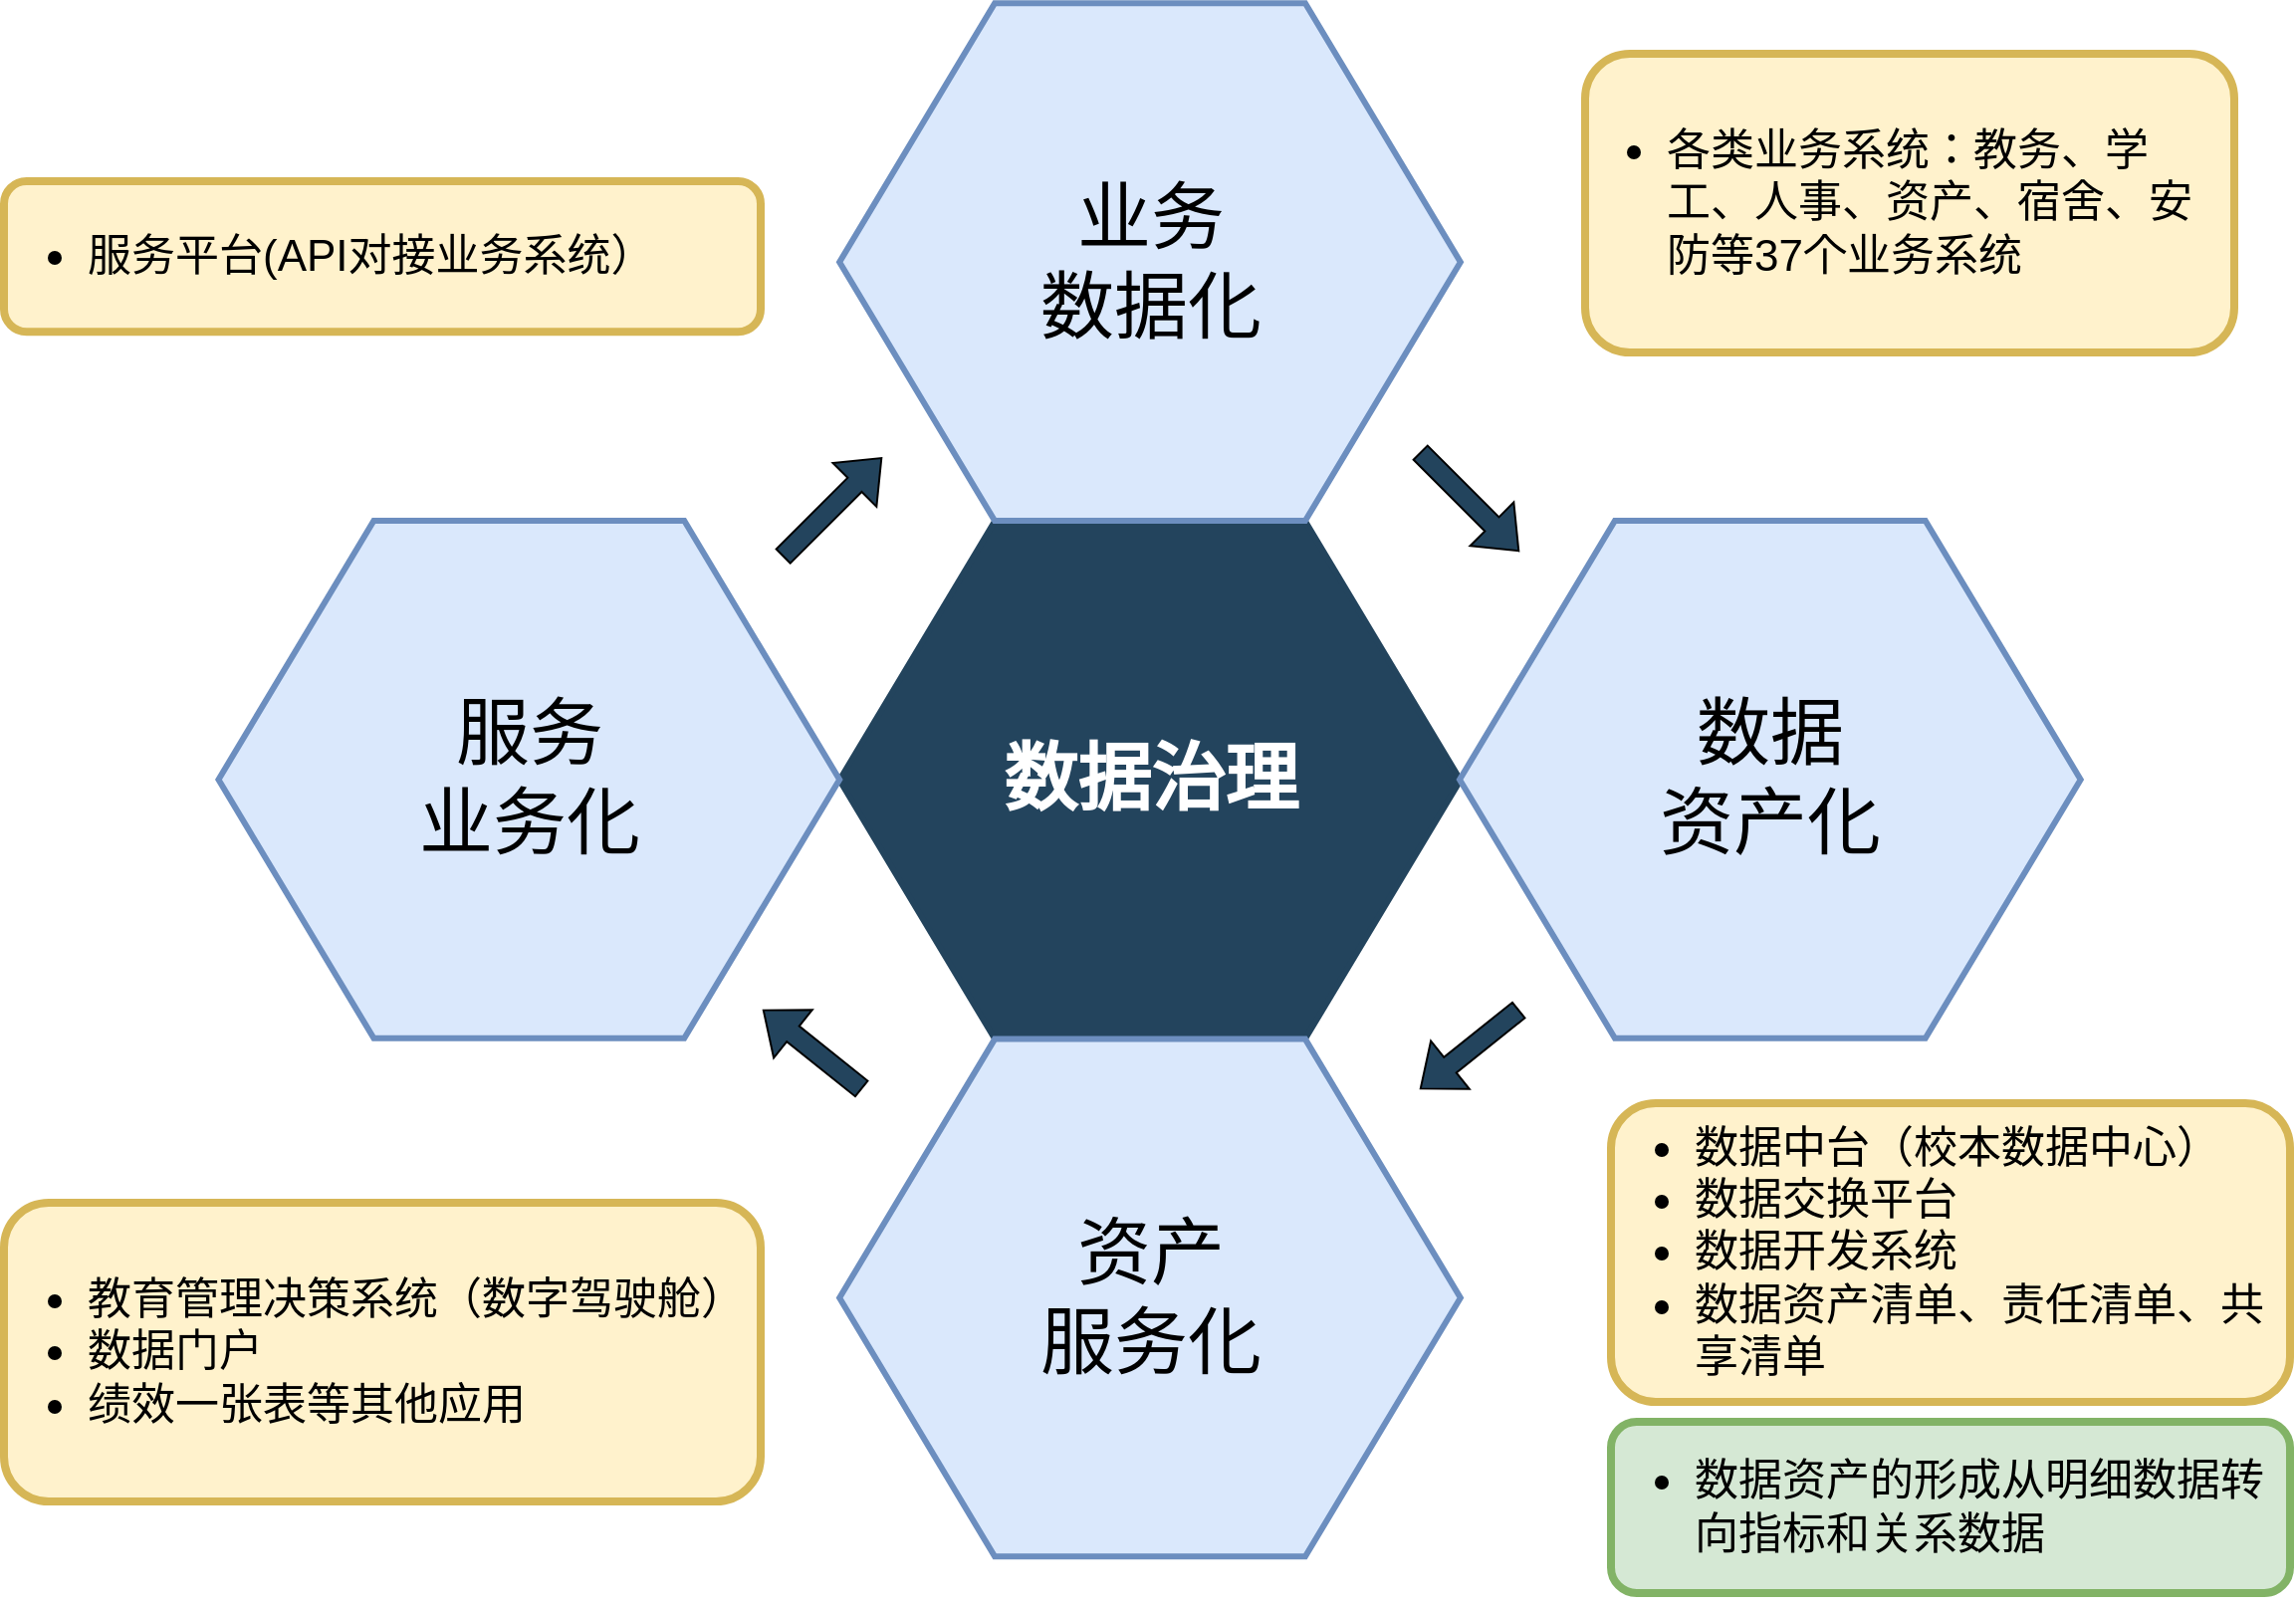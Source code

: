 <mxfile version="21.7.5" type="github">
  <diagram id="07fea595-8f29-1299-0266-81d95cde20df" name="Page-1">
    <mxGraphModel dx="1749" dy="-1668" grid="0" gridSize="10" guides="1" tooltips="1" connect="1" arrows="1" fold="1" page="1" pageScale="1" pageWidth="1169" pageHeight="827" background="none" math="0" shadow="0">
      <root>
        <mxCell id="0" />
        <mxCell id="1" parent="0" />
        <mxCell id="644" value="&lt;font color=&quot;#ffffff&quot; style=&quot;font-size: 37px;&quot;&gt;&lt;span style=&quot;font-size: 37px;&quot;&gt;&lt;b style=&quot;font-size: 37px;&quot;&gt;数据治理&lt;br&gt;&lt;/b&gt;&lt;/span&gt;&lt;/font&gt;" style="shape=hexagon;perimeter=hexagonPerimeter2;whiteSpace=wrap;html=1;shadow=0;labelBackgroundColor=none;strokeColor=#23445D;fillColor=#23445D;gradientColor=none;fontFamily=Helvetica;fontSize=37;fontColor=#23445d;align=center;strokeWidth=3;" parent="1" vertex="1">
          <mxGeometry x="428.579" y="2764.798" width="311.842" height="259.868" as="geometry" />
        </mxCell>
        <mxCell id="645" value="" style="triangle;whiteSpace=wrap;html=1;shadow=0;labelBackgroundColor=none;strokeColor=none;fillColor=#FFFFFF;fontFamily=Helvetica;fontSize=17;fontColor=#23445d;align=center;rotation=90;gradientColor=none;flipV=1;flipH=1;opacity=20;" parent="1" vertex="1">
          <mxGeometry x="309.5" y="2782.667" width="72" height="152" as="geometry" />
        </mxCell>
        <mxCell id="646" value="&lt;font style=&quot;font-size: 37px;&quot;&gt;业务&lt;br style=&quot;font-size: 37px;&quot;&gt;数据化&lt;/font&gt;" style="shape=hexagon;perimeter=hexagonPerimeter2;whiteSpace=wrap;html=1;shadow=0;labelBackgroundColor=none;strokeColor=#6c8ebf;fillColor=#dae8fc;fontFamily=Helvetica;fontSize=37;align=center;strokeWidth=3;" parent="1" vertex="1">
          <mxGeometry x="428.579" y="2504.667" width="311.842" height="259.868" as="geometry" />
        </mxCell>
        <mxCell id="648" value="&lt;font style=&quot;font-size: 37px;&quot;&gt;数据&lt;br style=&quot;font-size: 37px;&quot;&gt;资产化&lt;/font&gt;" style="shape=hexagon;perimeter=hexagonPerimeter2;whiteSpace=wrap;html=1;shadow=0;labelBackgroundColor=none;strokeColor=#6c8ebf;fillColor=#dae8fc;fontFamily=Helvetica;fontSize=37;align=center;strokeWidth=3;" parent="1" vertex="1">
          <mxGeometry x="739.998" y="2764.535" width="311.842" height="259.868" as="geometry" />
        </mxCell>
        <mxCell id="649" value="&lt;font style=&quot;font-size: 37px;&quot;&gt;资产&lt;br style=&quot;font-size: 37px;&quot;&gt;服务化&lt;/font&gt;" style="shape=hexagon;perimeter=hexagonPerimeter2;whiteSpace=wrap;html=1;shadow=0;labelBackgroundColor=none;strokeColor=#6c8ebf;fillColor=#dae8fc;fontFamily=Helvetica;fontSize=37;align=center;strokeWidth=3;" parent="1" vertex="1">
          <mxGeometry x="428.579" y="3024.798" width="311.842" height="259.868" as="geometry" />
        </mxCell>
        <mxCell id="651" value="&lt;font style=&quot;font-size: 37px;&quot;&gt;服务&lt;br style=&quot;font-size: 37px;&quot;&gt;业务化&lt;br style=&quot;font-size: 37px;&quot;&gt;&lt;/font&gt;" style="shape=hexagon;perimeter=hexagonPerimeter2;whiteSpace=wrap;html=1;shadow=0;labelBackgroundColor=none;strokeColor=#6c8ebf;fillColor=#dae8fc;fontFamily=Helvetica;fontSize=37;align=center;strokeWidth=3;" parent="1" vertex="1">
          <mxGeometry x="116.74" y="2764.54" width="311.842" height="259.868" as="geometry" />
        </mxCell>
        <mxCell id="ly6Jiqgfz2qiB4Dlfhox-658" value="" style="shape=flexArrow;endArrow=classic;html=1;rounded=0;fillColor=#23445d;" edge="1" parent="1">
          <mxGeometry width="50" height="50" relative="1" as="geometry">
            <mxPoint x="400" y="2782.67" as="sourcePoint" />
            <mxPoint x="450" y="2732.67" as="targetPoint" />
          </mxGeometry>
        </mxCell>
        <mxCell id="ly6Jiqgfz2qiB4Dlfhox-660" value="" style="shape=flexArrow;endArrow=classic;html=1;rounded=0;fillColor=#23445d;" edge="1" parent="1">
          <mxGeometry width="50" height="50" relative="1" as="geometry">
            <mxPoint x="720" y="2730" as="sourcePoint" />
            <mxPoint x="770" y="2780" as="targetPoint" />
          </mxGeometry>
        </mxCell>
        <mxCell id="ly6Jiqgfz2qiB4Dlfhox-661" value="" style="shape=flexArrow;endArrow=classic;html=1;rounded=0;fillColor=#23445d;" edge="1" parent="1">
          <mxGeometry width="50" height="50" relative="1" as="geometry">
            <mxPoint x="440" y="3050" as="sourcePoint" />
            <mxPoint x="390" y="3010" as="targetPoint" />
          </mxGeometry>
        </mxCell>
        <mxCell id="ly6Jiqgfz2qiB4Dlfhox-662" value="" style="shape=flexArrow;endArrow=classic;html=1;rounded=0;fillColor=#23445d;" edge="1" parent="1">
          <mxGeometry width="50" height="50" relative="1" as="geometry">
            <mxPoint x="770" y="3010" as="sourcePoint" />
            <mxPoint x="720" y="3050" as="targetPoint" />
          </mxGeometry>
        </mxCell>
        <mxCell id="ly6Jiqgfz2qiB4Dlfhox-667" value="&lt;ul style=&quot;border-color: var(--border-color); text-align: left; font-size: 22px;&quot;&gt;&lt;li style=&quot;border-color: var(--border-color);&quot;&gt;各类业务系统：教务、学工、人事、资产、宿舍、安防等37个业务系统&lt;/li&gt;&lt;/ul&gt;" style="rounded=1;whiteSpace=wrap;html=1;fillColor=#fff2cc;strokeColor=#d6b656;strokeWidth=4;" vertex="1" parent="1">
          <mxGeometry x="803" y="2530" width="326" height="150" as="geometry" />
        </mxCell>
        <mxCell id="ly6Jiqgfz2qiB4Dlfhox-668" value="&lt;ul style=&quot;font-size: 22px;&quot;&gt;&lt;li&gt;数据中台（校本数据中心）&lt;/li&gt;&lt;li&gt;数据交换平台&lt;/li&gt;&lt;li&gt;数据开发系统&lt;/li&gt;&lt;li&gt;数据资产清单、责任清单、共享清单&lt;/li&gt;&lt;/ul&gt;" style="rounded=1;whiteSpace=wrap;html=1;fillColor=#fff2cc;strokeColor=#d6b656;strokeWidth=4;align=left;" vertex="1" parent="1">
          <mxGeometry x="816" y="3057" width="341" height="150" as="geometry" />
        </mxCell>
        <mxCell id="ly6Jiqgfz2qiB4Dlfhox-669" value="&lt;ul style=&quot;font-size: 22px;&quot;&gt;&lt;li&gt;数据资产的形成从明细数据转向指标和关系数据&lt;/li&gt;&lt;/ul&gt;" style="rounded=1;whiteSpace=wrap;html=1;fillColor=#d5e8d4;strokeColor=#82b366;strokeWidth=4;align=left;" vertex="1" parent="1">
          <mxGeometry x="816" y="3217" width="341" height="86" as="geometry" />
        </mxCell>
        <mxCell id="ly6Jiqgfz2qiB4Dlfhox-670" value="&lt;ul style=&quot;font-size: 22px;&quot;&gt;&lt;li&gt;教育管理决策系统（数字驾驶舱）&lt;/li&gt;&lt;li&gt;数据门户&lt;/li&gt;&lt;li&gt;绩效一张表等其他应用&lt;/li&gt;&lt;/ul&gt;" style="rounded=1;whiteSpace=wrap;html=1;fillColor=#fff2cc;strokeColor=#d6b656;strokeWidth=4;align=left;" vertex="1" parent="1">
          <mxGeometry x="9" y="3107" width="380" height="150" as="geometry" />
        </mxCell>
        <mxCell id="ly6Jiqgfz2qiB4Dlfhox-671" value="&lt;ul style=&quot;font-size: 22px;&quot;&gt;&lt;li&gt;服务平台(API对接业务系统）&lt;/li&gt;&lt;/ul&gt;" style="rounded=1;whiteSpace=wrap;html=1;fillColor=#fff2cc;strokeColor=#d6b656;strokeWidth=4;align=left;" vertex="1" parent="1">
          <mxGeometry x="9" y="2594" width="380" height="75.6" as="geometry" />
        </mxCell>
      </root>
    </mxGraphModel>
  </diagram>
</mxfile>

